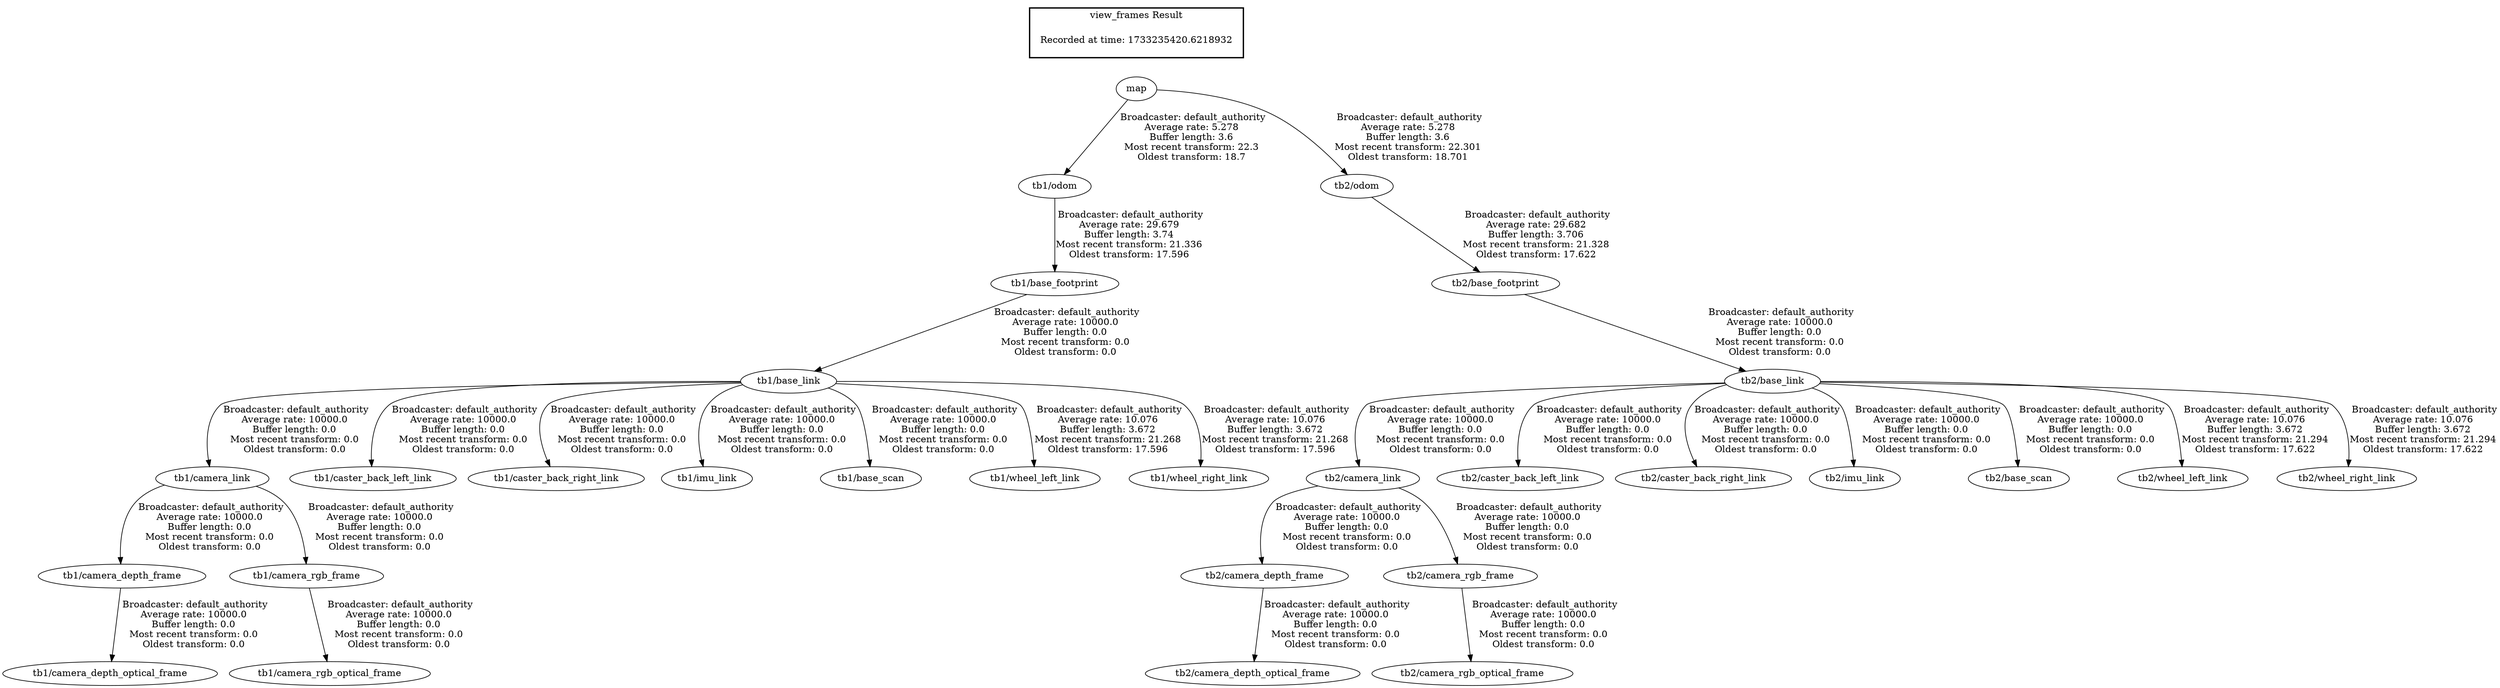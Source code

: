 digraph G {
"tb1/base_footprint" -> "tb1/base_link"[label=" Broadcaster: default_authority\nAverage rate: 10000.0\nBuffer length: 0.0\nMost recent transform: 0.0\nOldest transform: 0.0\n"];
"tb1/odom" -> "tb1/base_footprint"[label=" Broadcaster: default_authority\nAverage rate: 29.679\nBuffer length: 3.74\nMost recent transform: 21.336\nOldest transform: 17.596\n"];
"tb1/camera_link" -> "tb1/camera_depth_frame"[label=" Broadcaster: default_authority\nAverage rate: 10000.0\nBuffer length: 0.0\nMost recent transform: 0.0\nOldest transform: 0.0\n"];
"tb1/base_link" -> "tb1/camera_link"[label=" Broadcaster: default_authority\nAverage rate: 10000.0\nBuffer length: 0.0\nMost recent transform: 0.0\nOldest transform: 0.0\n"];
"tb1/camera_depth_frame" -> "tb1/camera_depth_optical_frame"[label=" Broadcaster: default_authority\nAverage rate: 10000.0\nBuffer length: 0.0\nMost recent transform: 0.0\nOldest transform: 0.0\n"];
"tb1/camera_link" -> "tb1/camera_rgb_frame"[label=" Broadcaster: default_authority\nAverage rate: 10000.0\nBuffer length: 0.0\nMost recent transform: 0.0\nOldest transform: 0.0\n"];
"tb1/camera_rgb_frame" -> "tb1/camera_rgb_optical_frame"[label=" Broadcaster: default_authority\nAverage rate: 10000.0\nBuffer length: 0.0\nMost recent transform: 0.0\nOldest transform: 0.0\n"];
"tb1/base_link" -> "tb1/caster_back_left_link"[label=" Broadcaster: default_authority\nAverage rate: 10000.0\nBuffer length: 0.0\nMost recent transform: 0.0\nOldest transform: 0.0\n"];
"tb1/base_link" -> "tb1/caster_back_right_link"[label=" Broadcaster: default_authority\nAverage rate: 10000.0\nBuffer length: 0.0\nMost recent transform: 0.0\nOldest transform: 0.0\n"];
"tb1/base_link" -> "tb1/imu_link"[label=" Broadcaster: default_authority\nAverage rate: 10000.0\nBuffer length: 0.0\nMost recent transform: 0.0\nOldest transform: 0.0\n"];
"tb1/base_link" -> "tb1/base_scan"[label=" Broadcaster: default_authority\nAverage rate: 10000.0\nBuffer length: 0.0\nMost recent transform: 0.0\nOldest transform: 0.0\n"];
"tb2/base_footprint" -> "tb2/base_link"[label=" Broadcaster: default_authority\nAverage rate: 10000.0\nBuffer length: 0.0\nMost recent transform: 0.0\nOldest transform: 0.0\n"];
"tb2/odom" -> "tb2/base_footprint"[label=" Broadcaster: default_authority\nAverage rate: 29.682\nBuffer length: 3.706\nMost recent transform: 21.328\nOldest transform: 17.622\n"];
"tb2/camera_link" -> "tb2/camera_depth_frame"[label=" Broadcaster: default_authority\nAverage rate: 10000.0\nBuffer length: 0.0\nMost recent transform: 0.0\nOldest transform: 0.0\n"];
"tb2/base_link" -> "tb2/camera_link"[label=" Broadcaster: default_authority\nAverage rate: 10000.0\nBuffer length: 0.0\nMost recent transform: 0.0\nOldest transform: 0.0\n"];
"tb2/camera_depth_frame" -> "tb2/camera_depth_optical_frame"[label=" Broadcaster: default_authority\nAverage rate: 10000.0\nBuffer length: 0.0\nMost recent transform: 0.0\nOldest transform: 0.0\n"];
"tb2/camera_link" -> "tb2/camera_rgb_frame"[label=" Broadcaster: default_authority\nAverage rate: 10000.0\nBuffer length: 0.0\nMost recent transform: 0.0\nOldest transform: 0.0\n"];
"tb2/camera_rgb_frame" -> "tb2/camera_rgb_optical_frame"[label=" Broadcaster: default_authority\nAverage rate: 10000.0\nBuffer length: 0.0\nMost recent transform: 0.0\nOldest transform: 0.0\n"];
"tb2/base_link" -> "tb2/caster_back_left_link"[label=" Broadcaster: default_authority\nAverage rate: 10000.0\nBuffer length: 0.0\nMost recent transform: 0.0\nOldest transform: 0.0\n"];
"tb2/base_link" -> "tb2/caster_back_right_link"[label=" Broadcaster: default_authority\nAverage rate: 10000.0\nBuffer length: 0.0\nMost recent transform: 0.0\nOldest transform: 0.0\n"];
"tb2/base_link" -> "tb2/imu_link"[label=" Broadcaster: default_authority\nAverage rate: 10000.0\nBuffer length: 0.0\nMost recent transform: 0.0\nOldest transform: 0.0\n"];
"tb2/base_link" -> "tb2/base_scan"[label=" Broadcaster: default_authority\nAverage rate: 10000.0\nBuffer length: 0.0\nMost recent transform: 0.0\nOldest transform: 0.0\n"];
"map" -> "tb1/odom"[label=" Broadcaster: default_authority\nAverage rate: 5.278\nBuffer length: 3.6\nMost recent transform: 22.3\nOldest transform: 18.7\n"];
"tb1/base_link" -> "tb1/wheel_left_link"[label=" Broadcaster: default_authority\nAverage rate: 10.076\nBuffer length: 3.672\nMost recent transform: 21.268\nOldest transform: 17.596\n"];
"tb1/base_link" -> "tb1/wheel_right_link"[label=" Broadcaster: default_authority\nAverage rate: 10.076\nBuffer length: 3.672\nMost recent transform: 21.268\nOldest transform: 17.596\n"];
"map" -> "tb2/odom"[label=" Broadcaster: default_authority\nAverage rate: 5.278\nBuffer length: 3.6\nMost recent transform: 22.301\nOldest transform: 18.701\n"];
"tb2/base_link" -> "tb2/wheel_left_link"[label=" Broadcaster: default_authority\nAverage rate: 10.076\nBuffer length: 3.672\nMost recent transform: 21.294\nOldest transform: 17.622\n"];
"tb2/base_link" -> "tb2/wheel_right_link"[label=" Broadcaster: default_authority\nAverage rate: 10.076\nBuffer length: 3.672\nMost recent transform: 21.294\nOldest transform: 17.622\n"];
edge [style=invis];
 subgraph cluster_legend { style=bold; color=black; label ="view_frames Result";
"Recorded at time: 1733235420.6218932"[ shape=plaintext ] ;
}->"map";
}